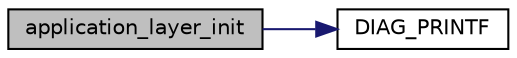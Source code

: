 digraph "application_layer_init"
{
  edge [fontname="Helvetica",fontsize="10",labelfontname="Helvetica",labelfontsize="10"];
  node [fontname="Helvetica",fontsize="10",shape=record];
  rankdir="LR";
  Node6 [label="application_layer_init",height=0.2,width=0.4,color="black", fillcolor="grey75", style="filled", fontcolor="black"];
  Node6 -> Node7 [color="midnightblue",fontsize="10",style="solid",fontname="Helvetica"];
  Node7 [label="DIAG_PRINTF",height=0.2,width=0.4,color="black", fillcolor="white", style="filled",URL="$diagnostics_8h.html#aad65f23f51006744b142c933ac5674e8",tooltip="Submits a pre-formatted printf call to the tracing system. The TRACE_LEVEL value decides whether the ..."];
}
